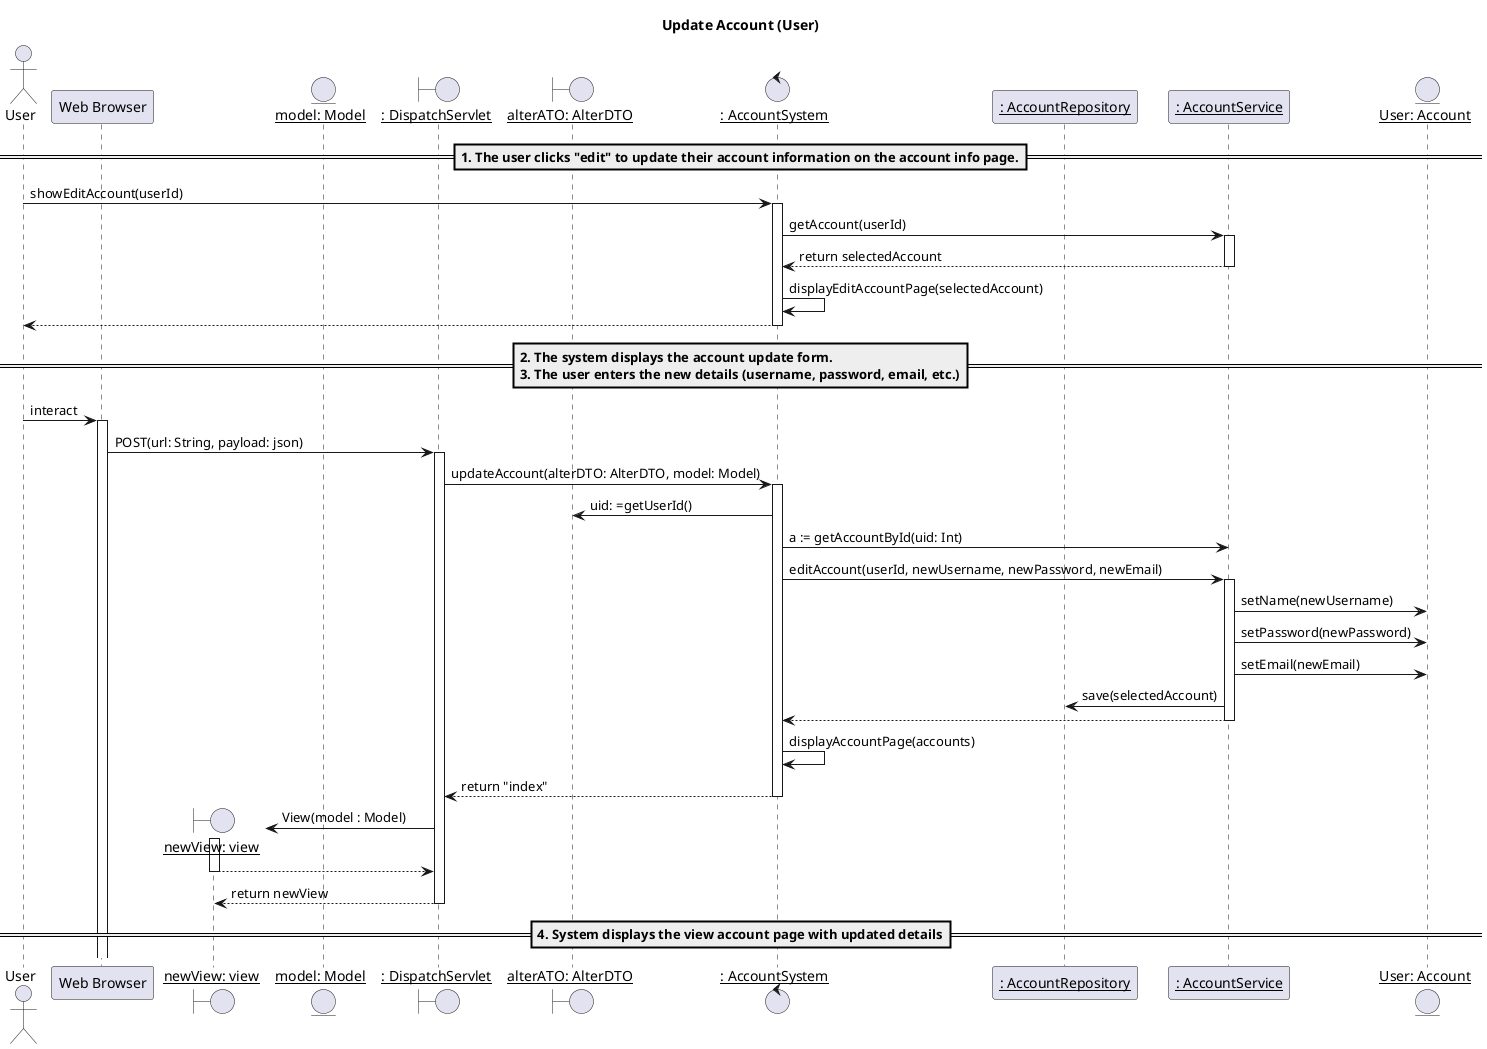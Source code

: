 @startuml
title: Update Account (User)

actor "User" as u
participant "Web Browser" as w
boundary "__newView: view__" as v
entity "__model: Model__" as m
boundary "__: DispatchServlet__" as ds
boundary "__alterATO: AlterDTO__" as dto
control "__: AccountSystem__" as c
participant "__: AccountRepository__" as ar
participant "__: AccountService__" as s
entity "__User: Account__" as a



==1. The user clicks "edit" to update their account information on the account info page.==
u -> c : showEditAccount(userId)
activate c
c -> s : getAccount(userId)
activate s

s --> c : return selectedAccount
deactivate s
c -> c  : displayEditAccountPage(selectedAccount)
c --> u
deactivate c

==2. The system displays the account update form. \n3. The user enters the new details (username, password, email, etc.)==
u -> w : interact
activate w
w -> ds : POST(url: String, payload: json)
activate ds
ds -> c : updateAccount(alterDTO: AlterDTO, model: Model)
activate c

c -> dto : uid: =getUserId()
c -> s : a := getAccountById(uid: Int)

c -> s : editAccount(userId, newUsername, newPassword, newEmail)
activate s

s -> a : setName(newUsername)
s -> a : setPassword(newPassword)
s -> a : setEmail(newEmail)

s -> ar : save(selectedAccount)
s --> c :
deactivate s
c -> c  : displayAccountPage(accounts)

c --> ds : return "index"
deactivate c

create v
ds -> v : View(model : Model)
activate v
v --> ds
deactivate v
ds --> v : return newView
deactivate ds

==4. System displays the view account page with updated details==
@enduml